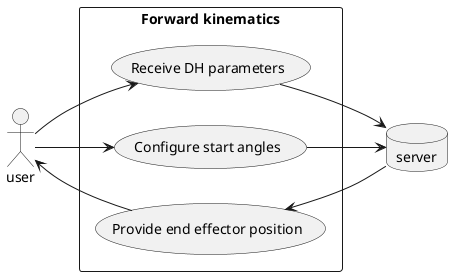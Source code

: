 @startuml
left to right direction
actor user
database server

rectangle "Forward kinematics" {
  usecase "Receive DH parameters" as UC1
  usecase "Configure start angles" as UC2
  usecase "Provide end effector position" as UC3
}
user --> UC1
user --> UC2
user <-- UC3

UC1 --> server
UC2 --> server
UC3 <-- server
@enduml
